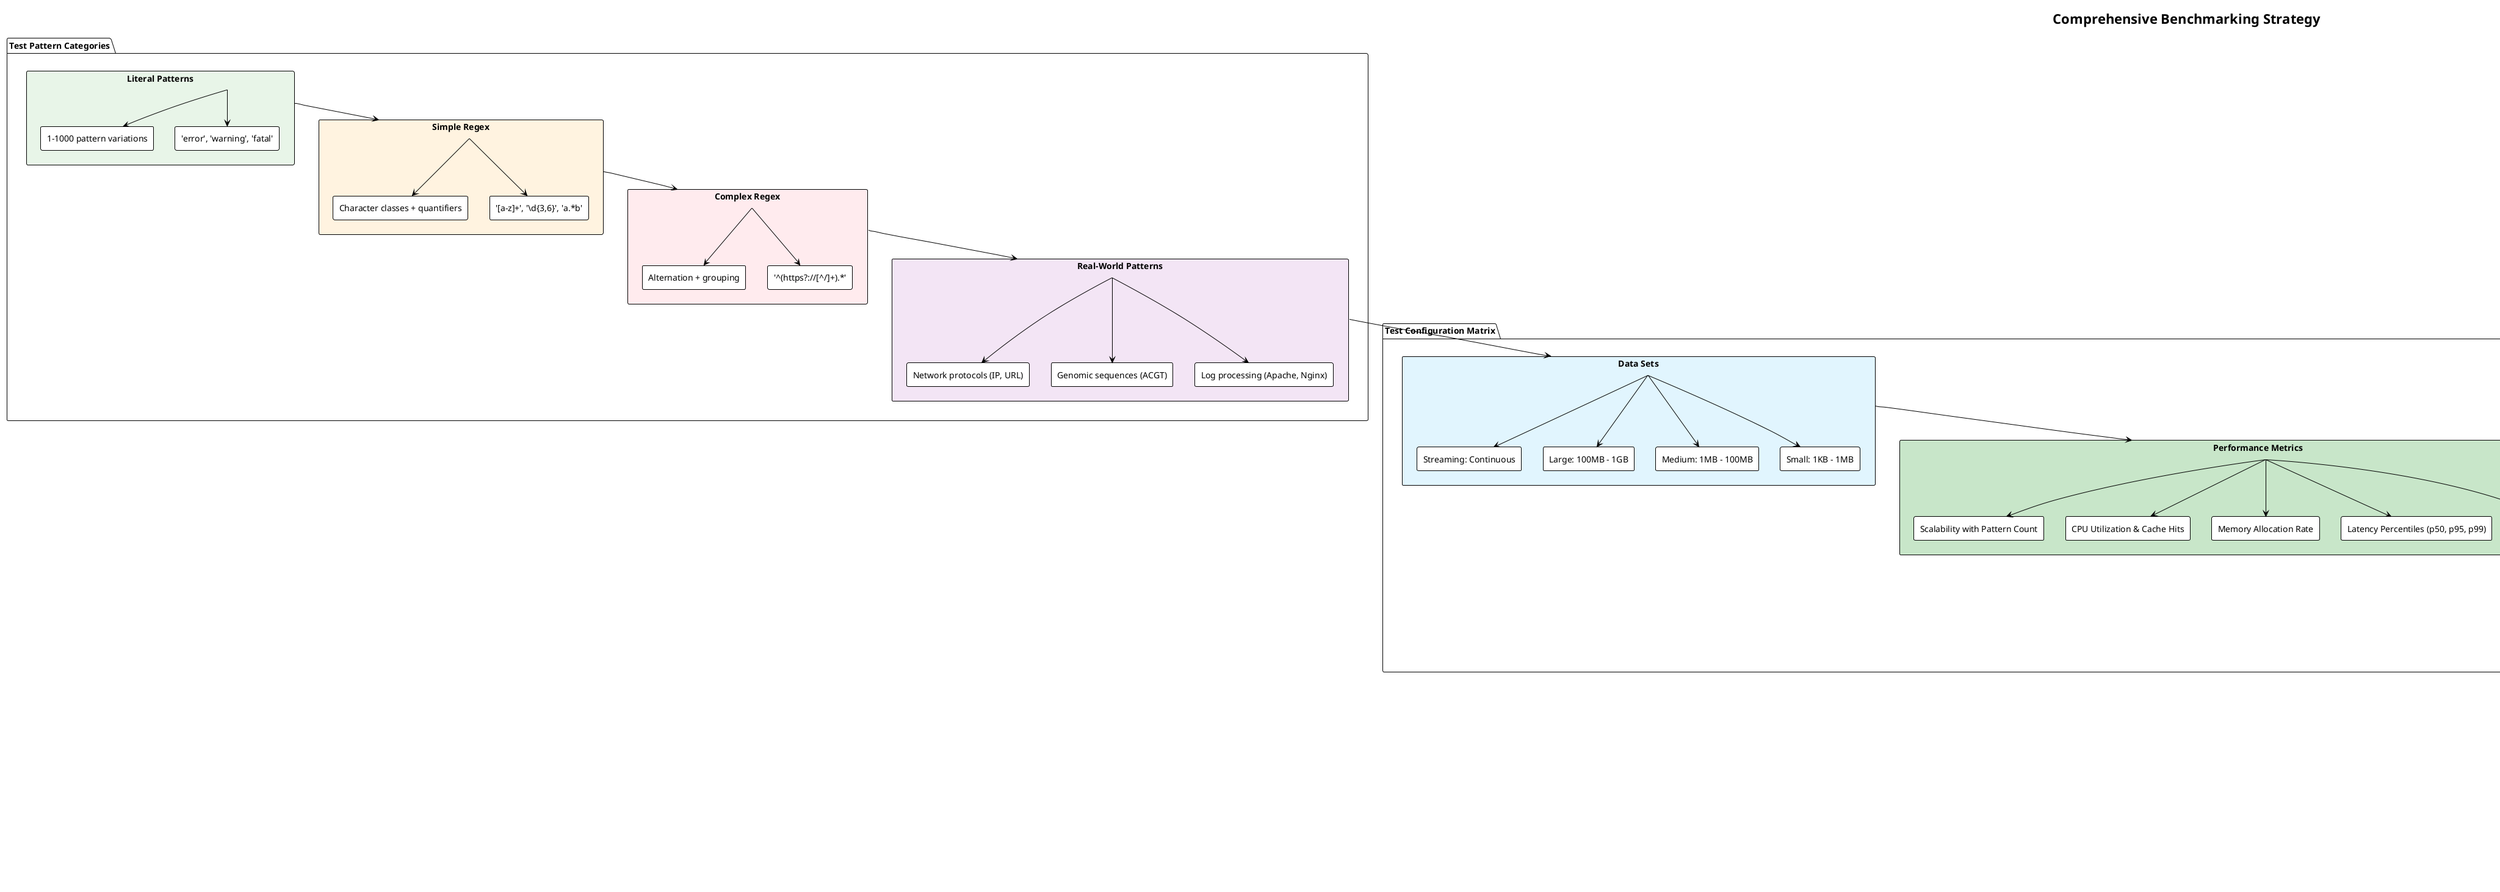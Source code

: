 @startuml
!theme plain
title Comprehensive Benchmarking Strategy

package "Test Pattern Categories" {
  rectangle "Literal Patterns" as literals #e8f5e8 {
    rectangle "'error', 'warning', 'fatal'" as lit1
    rectangle "1-1000 pattern variations" as lit2
    literals --> lit1
    literals --> lit2
  }
  
  rectangle "Simple Regex" as simple #fff3e0 {
    rectangle "'[a-z]+', '\d{3,6}', 'a.*b'" as sim1  
    rectangle "Character classes + quantifiers" as sim2
    simple --> sim1
    simple --> sim2
  }
  
  rectangle "Complex Regex" as complex #ffebee {
    rectangle "'^(https?://[^/]+).*'" as comp1
    rectangle "Alternation + grouping" as comp2
    complex --> comp1
    complex --> comp2
  }
  
  rectangle "Real-World Patterns" as realworld #f3e5f5 {
    rectangle "Log processing (Apache, Nginx)" as logs
    rectangle "Genomic sequences (ACGT)" as genome
    rectangle "Network protocols (IP, URL)" as network
    realworld --> logs
    realworld --> genome
    realworld --> network
  }
}

literals --> simple
simple --> complex
complex --> realworld

package "Test Configuration Matrix" {
  rectangle "Data Sets" as datasets #e1f5fe {
    rectangle "Small: 1KB - 1MB" as small
    rectangle "Medium: 1MB - 100MB" as medium
    rectangle "Large: 100MB - 1GB" as large
    rectangle "Streaming: Continuous" as streaming
    datasets --> small
    datasets --> medium
    datasets --> large
    datasets --> streaming
  }
  
  rectangle "Performance Metrics" as metrics #c8e6c9 {
    rectangle "Throughput (MB/s)" as throughput
    rectangle "Latency Percentiles (p50, p95, p99)" as latency
    rectangle "Memory Allocation Rate" as memory
    rectangle "CPU Utilization & Cache Hits" as cpu
    rectangle "Scalability with Pattern Count" as scalability
    metrics --> throughput
    metrics --> latency
    metrics --> memory
    metrics --> cpu
    metrics --> scalability
  }
  
  rectangle "Comparison Baselines" as baselines #fce4ec {
    rectangle "Java java.util.regex" as java
    rectangle "Google RE2 (JNI)" as re2
    rectangle "PCRE (JNI)" as pcre
    rectangle "Intel Hyperscan" as hyperscan
    rectangle "Current rmatch" as current
    baselines --> java
    baselines --> re2
    baselines --> pcre
    baselines --> hyperscan
    baselines --> current
  }
}

datasets --> metrics
metrics --> baselines

package "Test Execution Framework" {
  rectangle "JMH Micro-benchmarks" as jmh #f9fbe7 {
    rectangle "Warmup: 10 iterations" as warmup
    rectangle "Measurement: 20 iterations" as measure  
    rectangle "Multiple JVM forks" as forks
    jmh --> warmup
    jmh --> measure
    jmh --> forks
  }
  
  rectangle "Macro-benchmarks" as macro #f9fbe7 {
    rectangle "End-to-end scenarios" as e2e
    rectangle "Multi-threaded workloads" as multithread
    rectangle "Long-running stability" as stability
    macro --> e2e
    macro --> multithread
    macro --> stability
  }
  
  rectangle "Regression Testing" as regression #f9fbe7 {
    rectangle "Automated CI integration" as ci
    rectangle "Performance alerts" as alerts
    rectangle "Historical tracking" as history
    regression --> ci
    regression --> alerts
    regression --> history
  }
}

jmh --> macro
macro --> regression

realworld --> datasets
baselines --> jmh

@enduml